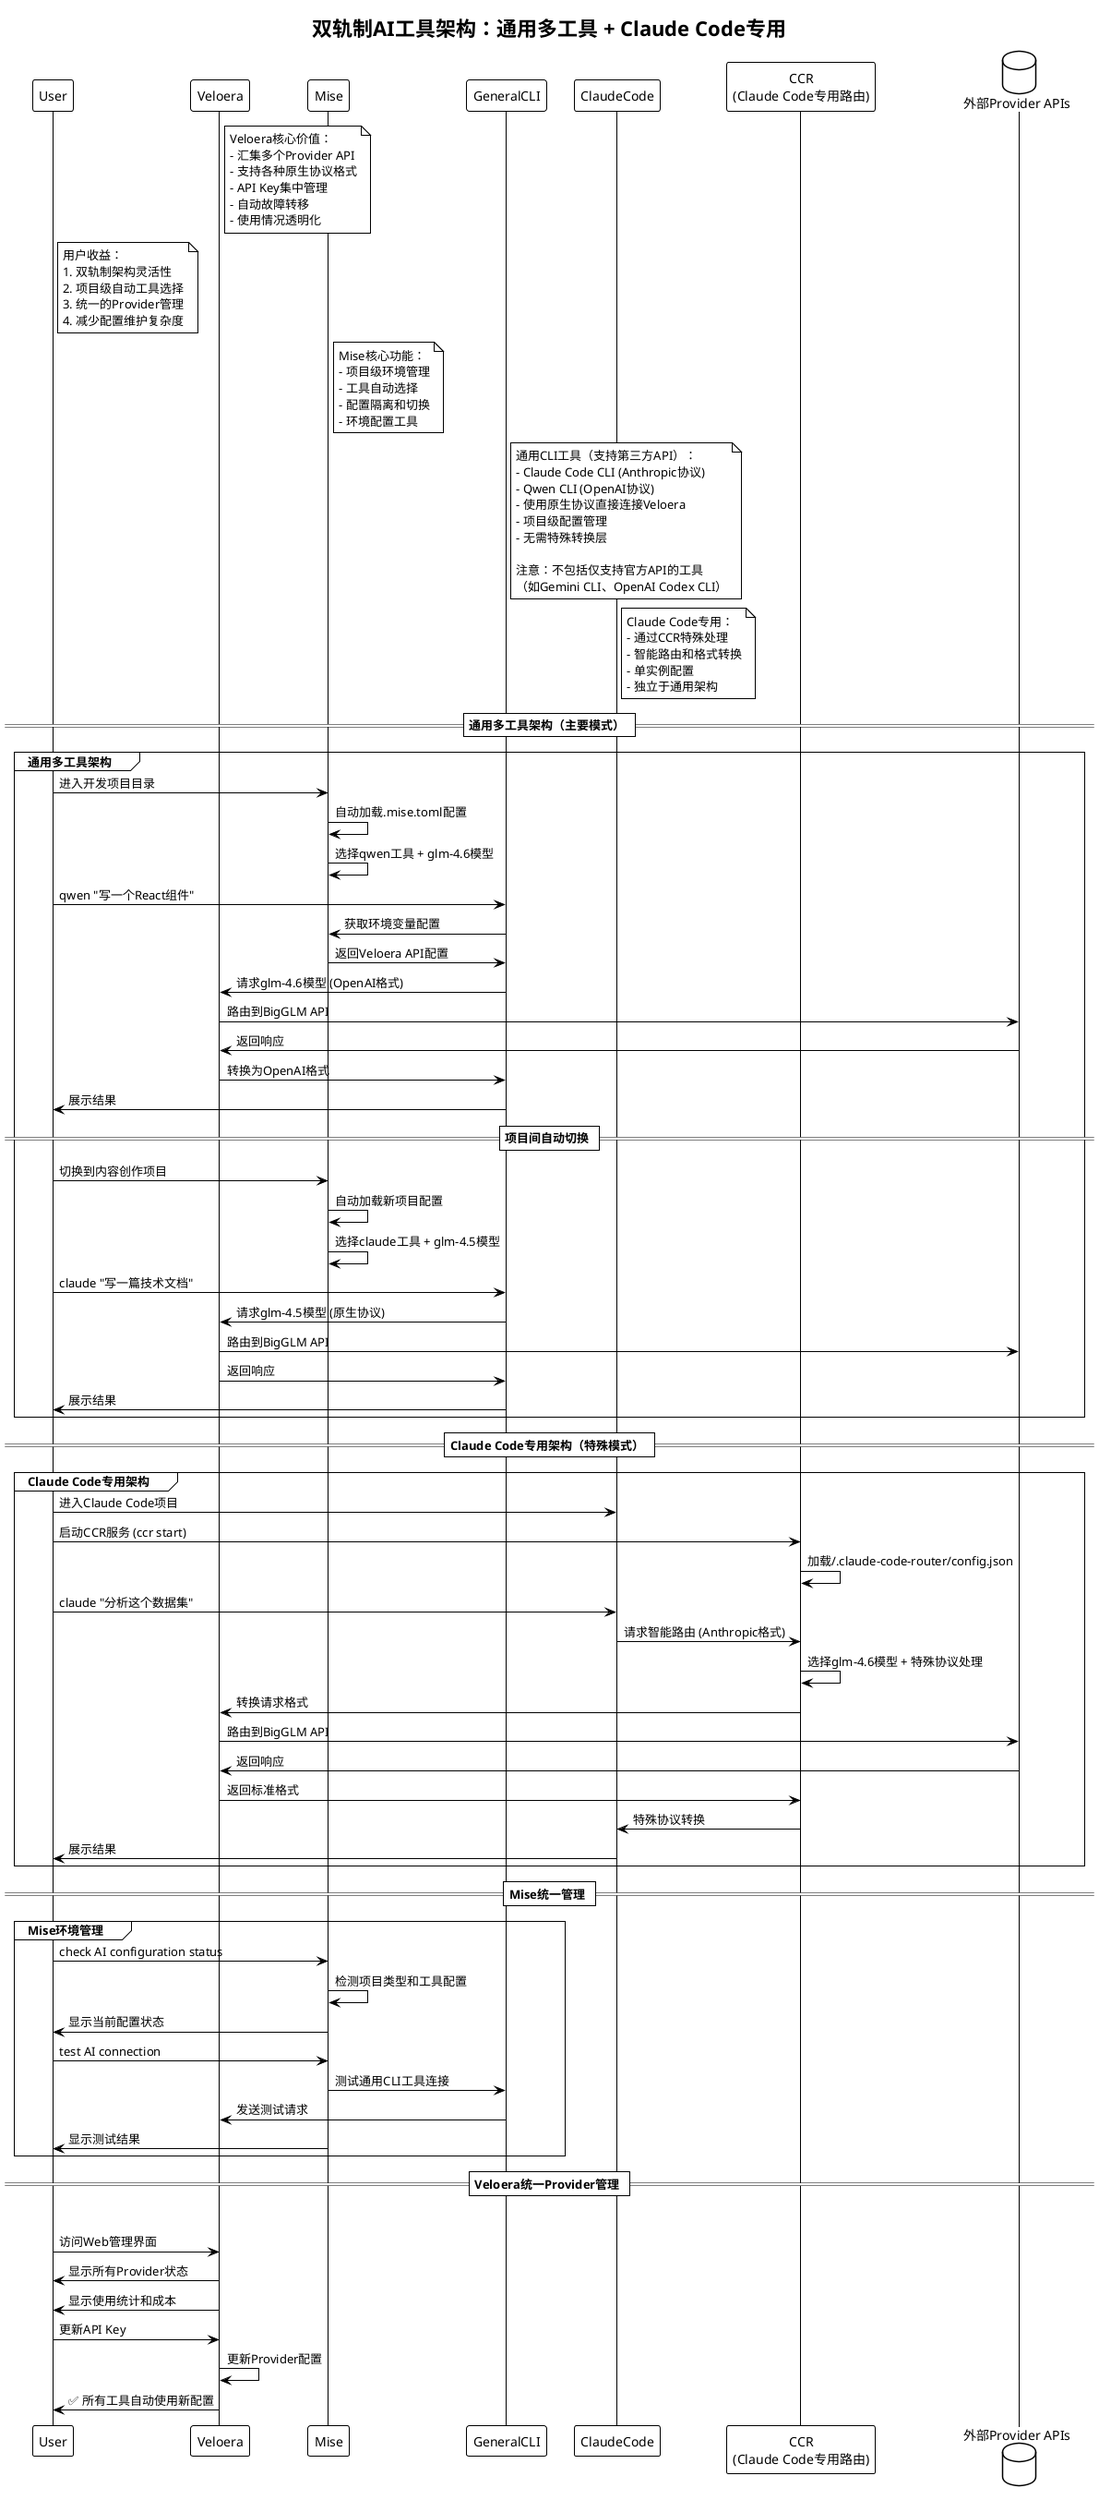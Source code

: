 @startuml dual-track-architecture
!theme plain

title 双轨制AI工具架构：通用多工具 + Claude Code专用

note right of Veloera
  Veloera核心价值：
  - 汇集多个Provider API
  - 支持各种原生协议格式
  - API Key集中管理
  - 自动故障转移
  - 使用情况透明化
end note

note right of User
  用户收益：
  1. 双轨制架构灵活性
  2. 项目级自动工具选择
  3. 统一的Provider管理
  4. 减少配置维护复杂度
end note

note right of Mise
  Mise核心功能：
  - 项目级环境管理
  - 工具自动选择
  - 配置隔离和切换
  - 环境配置工具
end note

note right of GeneralCLI
  通用CLI工具（支持第三方API）：
  - Claude Code CLI (Anthropic协议)
  - Qwen CLI (OpenAI协议)
  - 使用原生协议直接连接Veloera
  - 项目级配置管理
  - 无需特殊转换层

  注意：不包括仅支持官方API的工具
  （如Gemini CLI、OpenAI Codex CLI）
end note

note right of ClaudeCode
  Claude Code专用：
  - 通过CCR特殊处理
  - 智能路由和格式转换
  - 单实例配置
  - 独立于通用架构
end note

actor 用户 as User
participant "Veloera Gateway\n(Provider汇集层)" as Veloera
participant "Mise\n(环境管理层)" as Mise
participant "通用CLI工具\n(claude/qwen)" as GeneralCLI
participant "Claude Code CLI\n(Claude Code专用)" as ClaudeCode
participant "CCR\n(Claude Code专用路由)" as CCR
database "外部Provider APIs" as ExternalAPIs

== 通用多工具架构（主要模式） ==

group 通用多工具架构
  User -> Mise: 进入开发项目目录
  Mise -> Mise: 自动加载.mise.toml配置
  Mise -> Mise: 选择qwen工具 + glm-4.6模型

  User -> GeneralCLI: qwen "写一个React组件"
  GeneralCLI -> Mise: 获取环境变量配置
  Mise -> GeneralCLI: 返回Veloera API配置
  GeneralCLI -> Veloera: 请求glm-4.6模型 (OpenAI格式)
  Veloera -> ExternalAPIs: 路由到BigGLM API
  ExternalAPIs -> Veloera: 返回响应
  Veloera -> GeneralCLI: 转换为OpenAI格式
  GeneralCLI -> User: 展示结果

  == 项目间自动切换 ==
  User -> Mise: 切换到内容创作项目
  Mise -> Mise: 自动加载新项目配置
  Mise -> Mise: 选择claude工具 + glm-4.5模型

  User -> GeneralCLI: claude "写一篇技术文档"
  GeneralCLI -> Veloera: 请求glm-4.5模型 (原生协议)
  Veloera -> ExternalAPIs: 路由到BigGLM API
  Veloera -> GeneralCLI: 返回响应
  GeneralCLI -> User: 展示结果
end

== Claude Code专用架构（特殊模式） ==

group Claude Code专用架构
  User -> ClaudeCode: 进入Claude Code项目
  User -> CCR: 启动CCR服务 (ccr start)
  CCR -> CCR: 加载~/.claude-code-router/config.json

  User -> ClaudeCode: claude "分析这个数据集"
  ClaudeCode -> CCR: 请求智能路由 (Anthropic格式)
  CCR -> CCR: 选择glm-4.6模型 + 特殊协议处理
  CCR -> Veloera: 转换请求格式
  Veloera -> ExternalAPIs: 路由到BigGLM API
  ExternalAPIs -> Veloera: 返回响应
  Veloera -> CCR: 返回标准格式
  CCR -> ClaudeCode: 特殊协议转换
  ClaudeCode -> User: 展示结果
end

== Mise统一管理 ==

group Mise环境管理
  User -> Mise: check AI configuration status
  Mise -> Mise: 检测项目类型和工具配置
  Mise -> User: 显示当前配置状态

  User -> Mise: test AI connection
  Mise -> GeneralCLI: 测试通用CLI工具连接
  GeneralCLI -> Veloera: 发送测试请求
  Mise -> User: 显示测试结果
end

== Veloera统一Provider管理 ==

group Provider集中管理
  User -> Veloera: 访问Web管理界面
  Veloera -> User: 显示所有Provider状态
  Veloera -> User: 显示使用统计和成本

  User -> Veloera: 更新API Key
  Veloera -> Veloera: 更新Provider配置
  Veloera -> User: ✅ 所有工具自动使用新配置

@enduml